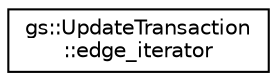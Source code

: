 digraph "Graphical Class Hierarchy"
{
 // LATEX_PDF_SIZE
  edge [fontname="Helvetica",fontsize="10",labelfontname="Helvetica",labelfontsize="10"];
  node [fontname="Helvetica",fontsize="10",shape=record];
  rankdir="LR";
  Node0 [label="gs::UpdateTransaction\l::edge_iterator",height=0.2,width=0.4,color="black", fillcolor="white", style="filled",URL="$classgs_1_1UpdateTransaction_1_1edge__iterator.html",tooltip=" "];
}
